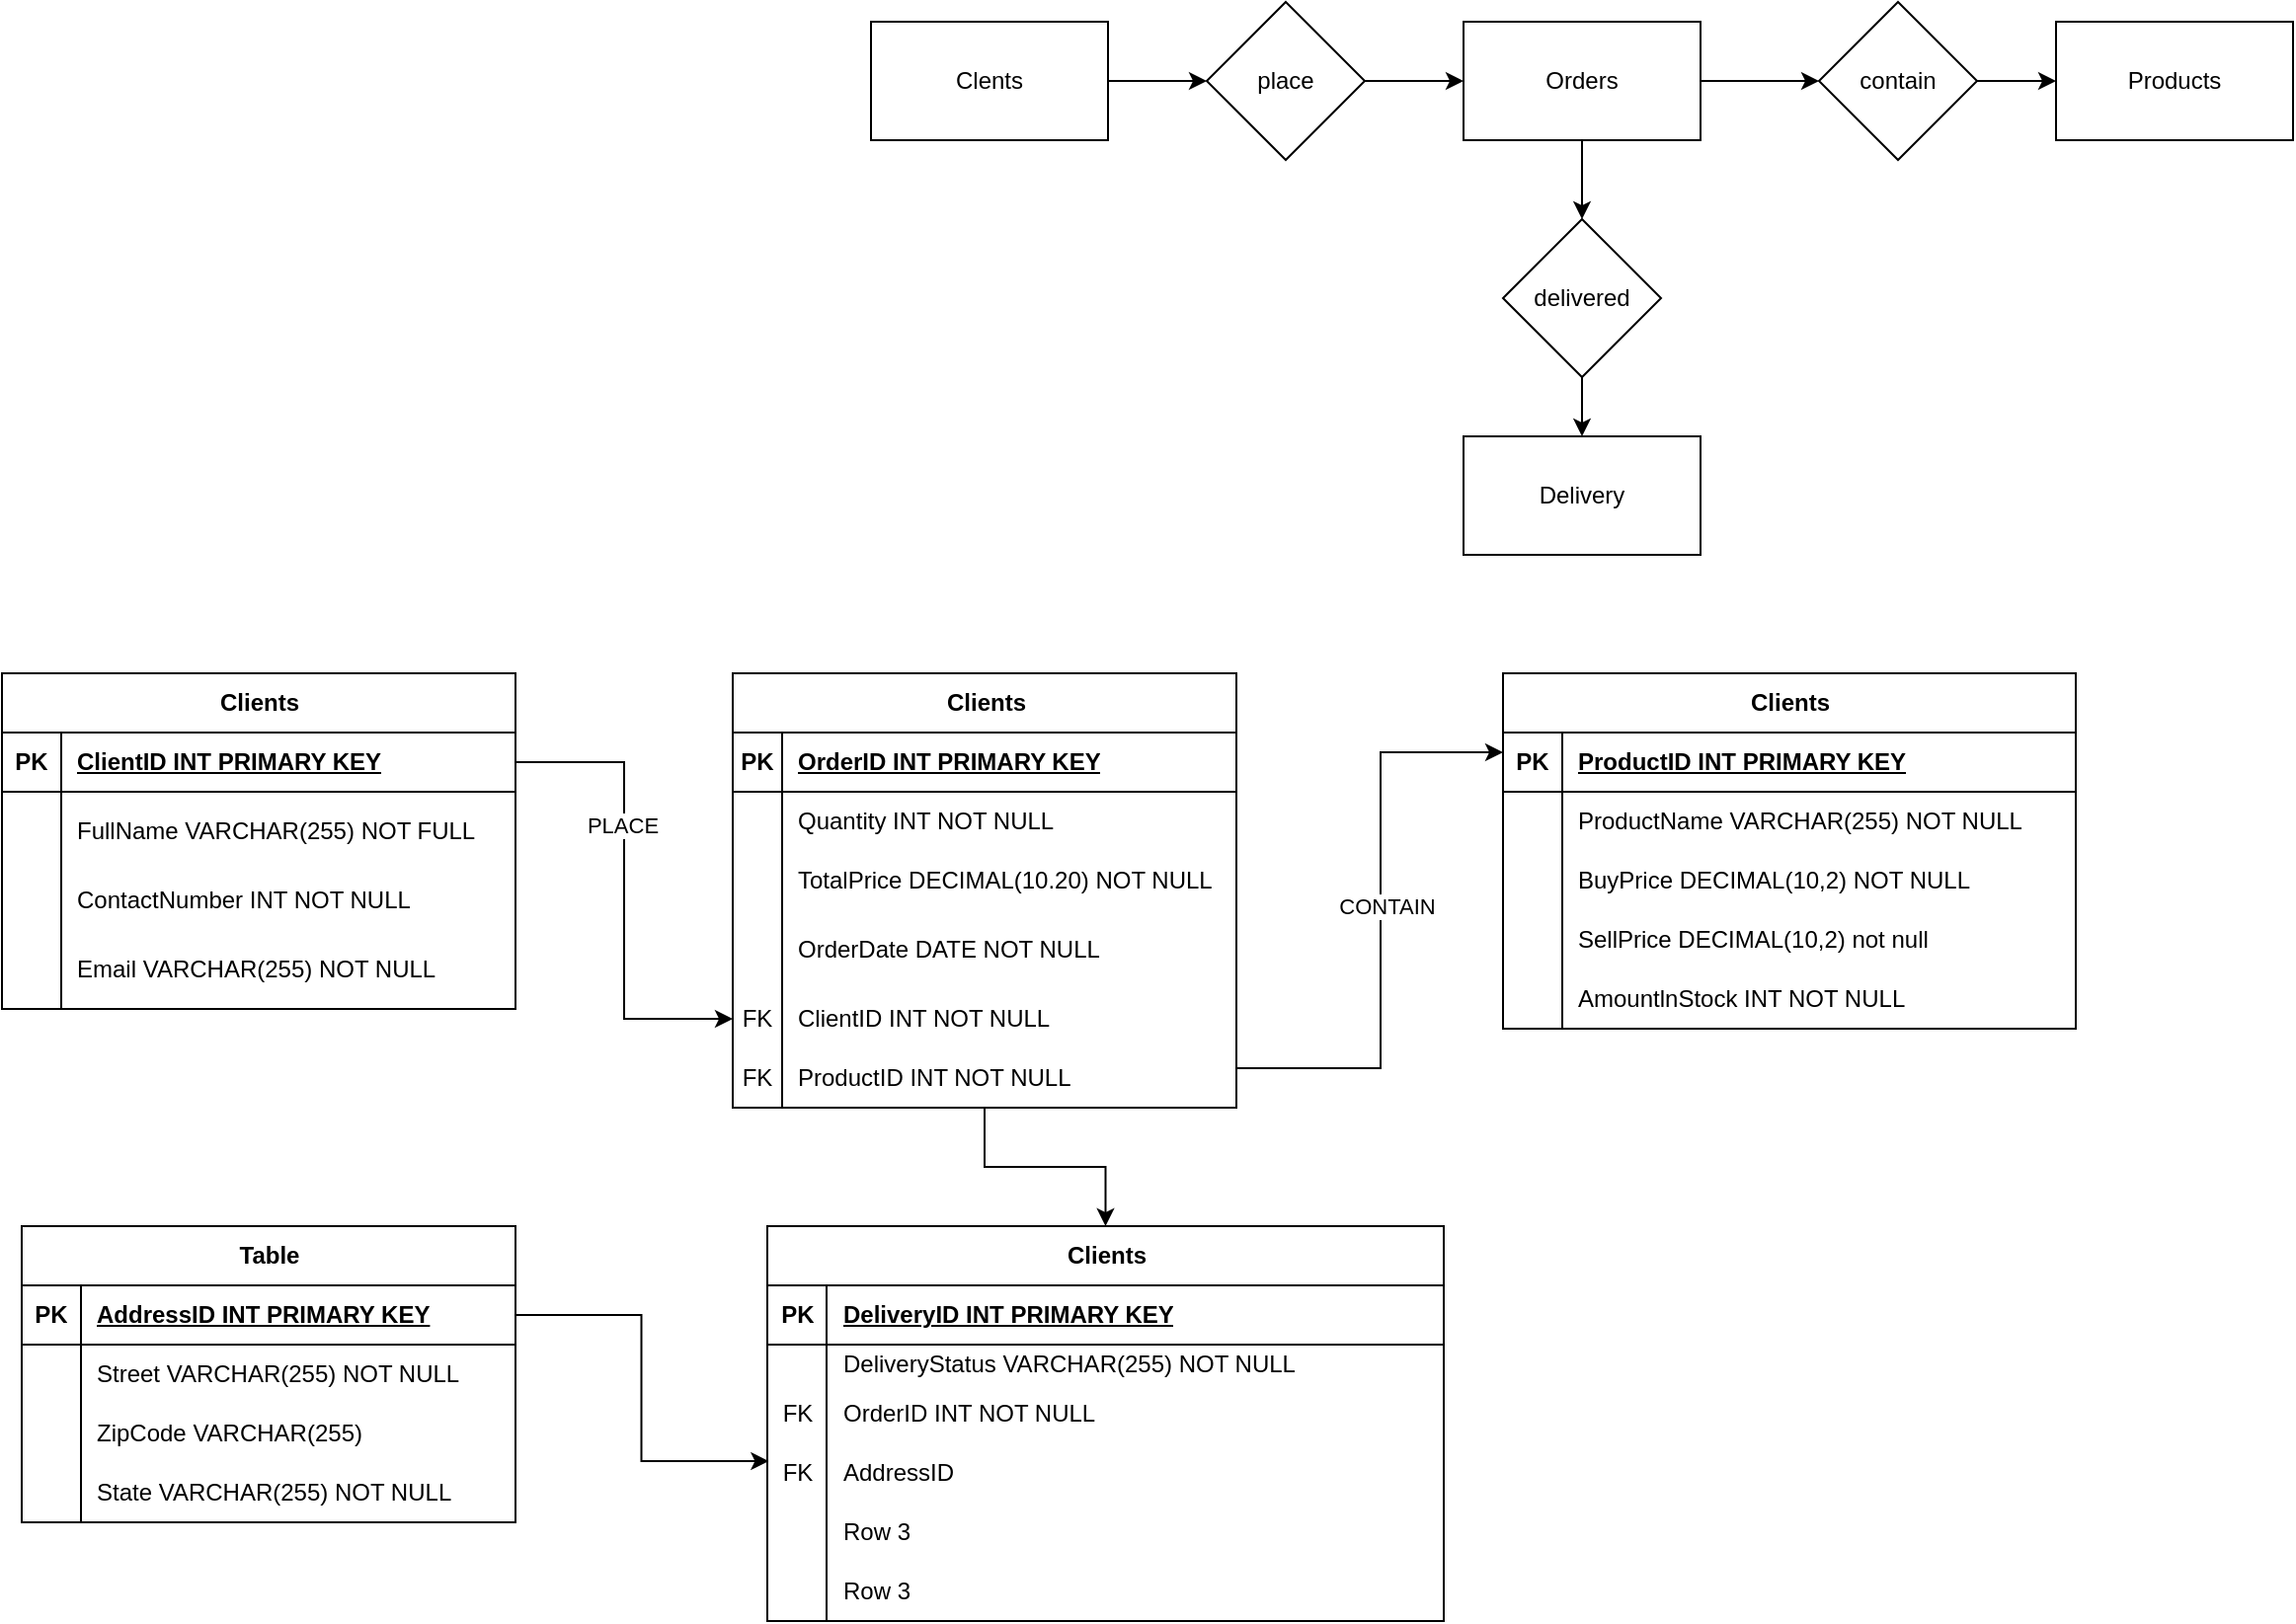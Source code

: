 <mxfile version="24.4.8" type="github">
  <diagram id="R2lEEEUBdFMjLlhIrx00" name="Page-1">
    <mxGraphModel dx="2284" dy="855" grid="1" gridSize="10" guides="1" tooltips="1" connect="1" arrows="1" fold="1" page="1" pageScale="1" pageWidth="850" pageHeight="1100" math="0" shadow="0" extFonts="Permanent Marker^https://fonts.googleapis.com/css?family=Permanent+Marker">
      <root>
        <mxCell id="0" />
        <mxCell id="1" parent="0" />
        <mxCell id="b3U8Q4QPwGxOvRN6XVah-3" value="" style="edgeStyle=orthogonalEdgeStyle;rounded=0;orthogonalLoop=1;jettySize=auto;html=1;" parent="1" source="b3U8Q4QPwGxOvRN6XVah-1" target="b3U8Q4QPwGxOvRN6XVah-2" edge="1">
          <mxGeometry relative="1" as="geometry" />
        </mxCell>
        <mxCell id="b3U8Q4QPwGxOvRN6XVah-1" value="Clents" style="rounded=0;whiteSpace=wrap;html=1;" parent="1" vertex="1">
          <mxGeometry x="30" y="150" width="120" height="60" as="geometry" />
        </mxCell>
        <mxCell id="b3U8Q4QPwGxOvRN6XVah-5" value="" style="edgeStyle=orthogonalEdgeStyle;rounded=0;orthogonalLoop=1;jettySize=auto;html=1;" parent="1" source="b3U8Q4QPwGxOvRN6XVah-2" target="b3U8Q4QPwGxOvRN6XVah-4" edge="1">
          <mxGeometry relative="1" as="geometry" />
        </mxCell>
        <mxCell id="b3U8Q4QPwGxOvRN6XVah-2" value="place" style="rhombus;whiteSpace=wrap;html=1;rounded=0;" parent="1" vertex="1">
          <mxGeometry x="200" y="140" width="80" height="80" as="geometry" />
        </mxCell>
        <mxCell id="b3U8Q4QPwGxOvRN6XVah-7" value="" style="edgeStyle=orthogonalEdgeStyle;rounded=0;orthogonalLoop=1;jettySize=auto;html=1;" parent="1" source="b3U8Q4QPwGxOvRN6XVah-4" target="b3U8Q4QPwGxOvRN6XVah-6" edge="1">
          <mxGeometry relative="1" as="geometry" />
        </mxCell>
        <mxCell id="b3U8Q4QPwGxOvRN6XVah-11" value="" style="edgeStyle=orthogonalEdgeStyle;rounded=0;orthogonalLoop=1;jettySize=auto;html=1;" parent="1" source="b3U8Q4QPwGxOvRN6XVah-4" target="b3U8Q4QPwGxOvRN6XVah-10" edge="1">
          <mxGeometry relative="1" as="geometry" />
        </mxCell>
        <mxCell id="b3U8Q4QPwGxOvRN6XVah-4" value="Orders" style="whiteSpace=wrap;html=1;rounded=0;" parent="1" vertex="1">
          <mxGeometry x="330" y="150" width="120" height="60" as="geometry" />
        </mxCell>
        <mxCell id="b3U8Q4QPwGxOvRN6XVah-9" value="" style="edgeStyle=orthogonalEdgeStyle;rounded=0;orthogonalLoop=1;jettySize=auto;html=1;" parent="1" source="b3U8Q4QPwGxOvRN6XVah-6" target="b3U8Q4QPwGxOvRN6XVah-8" edge="1">
          <mxGeometry relative="1" as="geometry" />
        </mxCell>
        <mxCell id="b3U8Q4QPwGxOvRN6XVah-6" value="delivered" style="rhombus;whiteSpace=wrap;html=1;rounded=0;" parent="1" vertex="1">
          <mxGeometry x="350" y="250" width="80" height="80" as="geometry" />
        </mxCell>
        <mxCell id="b3U8Q4QPwGxOvRN6XVah-8" value="Delivery" style="whiteSpace=wrap;html=1;rounded=0;" parent="1" vertex="1">
          <mxGeometry x="330" y="360" width="120" height="60" as="geometry" />
        </mxCell>
        <mxCell id="b3U8Q4QPwGxOvRN6XVah-13" value="" style="edgeStyle=orthogonalEdgeStyle;rounded=0;orthogonalLoop=1;jettySize=auto;html=1;" parent="1" source="b3U8Q4QPwGxOvRN6XVah-10" target="b3U8Q4QPwGxOvRN6XVah-12" edge="1">
          <mxGeometry relative="1" as="geometry" />
        </mxCell>
        <mxCell id="b3U8Q4QPwGxOvRN6XVah-10" value="contain" style="rhombus;whiteSpace=wrap;html=1;rounded=0;" parent="1" vertex="1">
          <mxGeometry x="510" y="140" width="80" height="80" as="geometry" />
        </mxCell>
        <mxCell id="b3U8Q4QPwGxOvRN6XVah-12" value="Products" style="whiteSpace=wrap;html=1;rounded=0;" parent="1" vertex="1">
          <mxGeometry x="630" y="150" width="120" height="60" as="geometry" />
        </mxCell>
        <mxCell id="b3U8Q4QPwGxOvRN6XVah-15" value="Clients" style="shape=table;startSize=30;container=1;collapsible=1;childLayout=tableLayout;fixedRows=1;rowLines=0;fontStyle=1;align=center;resizeLast=1;html=1;" parent="1" vertex="1">
          <mxGeometry x="-410" y="480" width="260" height="170" as="geometry" />
        </mxCell>
        <mxCell id="b3U8Q4QPwGxOvRN6XVah-16" value="" style="shape=tableRow;horizontal=0;startSize=0;swimlaneHead=0;swimlaneBody=0;fillColor=none;collapsible=0;dropTarget=0;points=[[0,0.5],[1,0.5]];portConstraint=eastwest;top=0;left=0;right=0;bottom=1;" parent="b3U8Q4QPwGxOvRN6XVah-15" vertex="1">
          <mxGeometry y="30" width="260" height="30" as="geometry" />
        </mxCell>
        <mxCell id="b3U8Q4QPwGxOvRN6XVah-17" value="PK" style="shape=partialRectangle;connectable=0;fillColor=none;top=0;left=0;bottom=0;right=0;fontStyle=1;overflow=hidden;whiteSpace=wrap;html=1;" parent="b3U8Q4QPwGxOvRN6XVah-16" vertex="1">
          <mxGeometry width="30" height="30" as="geometry">
            <mxRectangle width="30" height="30" as="alternateBounds" />
          </mxGeometry>
        </mxCell>
        <mxCell id="b3U8Q4QPwGxOvRN6XVah-18" value="ClientID INT PRIMARY KEY" style="shape=partialRectangle;connectable=0;fillColor=none;top=0;left=0;bottom=0;right=0;align=left;spacingLeft=6;fontStyle=5;overflow=hidden;whiteSpace=wrap;html=1;" parent="b3U8Q4QPwGxOvRN6XVah-16" vertex="1">
          <mxGeometry x="30" width="230" height="30" as="geometry">
            <mxRectangle width="230" height="30" as="alternateBounds" />
          </mxGeometry>
        </mxCell>
        <mxCell id="b3U8Q4QPwGxOvRN6XVah-19" value="" style="shape=tableRow;horizontal=0;startSize=0;swimlaneHead=0;swimlaneBody=0;fillColor=none;collapsible=0;dropTarget=0;points=[[0,0.5],[1,0.5]];portConstraint=eastwest;top=0;left=0;right=0;bottom=0;" parent="b3U8Q4QPwGxOvRN6XVah-15" vertex="1">
          <mxGeometry y="60" width="260" height="40" as="geometry" />
        </mxCell>
        <mxCell id="b3U8Q4QPwGxOvRN6XVah-20" value="" style="shape=partialRectangle;connectable=0;fillColor=none;top=0;left=0;bottom=0;right=0;editable=1;overflow=hidden;whiteSpace=wrap;html=1;" parent="b3U8Q4QPwGxOvRN6XVah-19" vertex="1">
          <mxGeometry width="30" height="40" as="geometry">
            <mxRectangle width="30" height="40" as="alternateBounds" />
          </mxGeometry>
        </mxCell>
        <mxCell id="b3U8Q4QPwGxOvRN6XVah-21" value="FullName VARCHAR(255) NOT FULL&lt;span style=&quot;white-space: pre;&quot;&gt;&#x9;&lt;/span&gt;" style="shape=partialRectangle;connectable=0;fillColor=none;top=0;left=0;bottom=0;right=0;align=left;spacingLeft=6;overflow=hidden;whiteSpace=wrap;html=1;" parent="b3U8Q4QPwGxOvRN6XVah-19" vertex="1">
          <mxGeometry x="30" width="230" height="40" as="geometry">
            <mxRectangle width="230" height="40" as="alternateBounds" />
          </mxGeometry>
        </mxCell>
        <mxCell id="b3U8Q4QPwGxOvRN6XVah-22" value="" style="shape=tableRow;horizontal=0;startSize=0;swimlaneHead=0;swimlaneBody=0;fillColor=none;collapsible=0;dropTarget=0;points=[[0,0.5],[1,0.5]];portConstraint=eastwest;top=0;left=0;right=0;bottom=0;" parent="b3U8Q4QPwGxOvRN6XVah-15" vertex="1">
          <mxGeometry y="100" width="260" height="30" as="geometry" />
        </mxCell>
        <mxCell id="b3U8Q4QPwGxOvRN6XVah-23" value="" style="shape=partialRectangle;connectable=0;fillColor=none;top=0;left=0;bottom=0;right=0;editable=1;overflow=hidden;whiteSpace=wrap;html=1;" parent="b3U8Q4QPwGxOvRN6XVah-22" vertex="1">
          <mxGeometry width="30" height="30" as="geometry">
            <mxRectangle width="30" height="30" as="alternateBounds" />
          </mxGeometry>
        </mxCell>
        <mxCell id="b3U8Q4QPwGxOvRN6XVah-24" value="ContactNumber INT NOT NULL" style="shape=partialRectangle;connectable=0;fillColor=none;top=0;left=0;bottom=0;right=0;align=left;spacingLeft=6;overflow=hidden;whiteSpace=wrap;html=1;" parent="b3U8Q4QPwGxOvRN6XVah-22" vertex="1">
          <mxGeometry x="30" width="230" height="30" as="geometry">
            <mxRectangle width="230" height="30" as="alternateBounds" />
          </mxGeometry>
        </mxCell>
        <mxCell id="b3U8Q4QPwGxOvRN6XVah-25" value="" style="shape=tableRow;horizontal=0;startSize=0;swimlaneHead=0;swimlaneBody=0;fillColor=none;collapsible=0;dropTarget=0;points=[[0,0.5],[1,0.5]];portConstraint=eastwest;top=0;left=0;right=0;bottom=0;" parent="b3U8Q4QPwGxOvRN6XVah-15" vertex="1">
          <mxGeometry y="130" width="260" height="40" as="geometry" />
        </mxCell>
        <mxCell id="b3U8Q4QPwGxOvRN6XVah-26" value="" style="shape=partialRectangle;connectable=0;fillColor=none;top=0;left=0;bottom=0;right=0;editable=1;overflow=hidden;whiteSpace=wrap;html=1;" parent="b3U8Q4QPwGxOvRN6XVah-25" vertex="1">
          <mxGeometry width="30" height="40" as="geometry">
            <mxRectangle width="30" height="40" as="alternateBounds" />
          </mxGeometry>
        </mxCell>
        <mxCell id="b3U8Q4QPwGxOvRN6XVah-27" value="Email VARCHAR(255) NOT NULL" style="shape=partialRectangle;connectable=0;fillColor=none;top=0;left=0;bottom=0;right=0;align=left;spacingLeft=6;overflow=hidden;whiteSpace=wrap;html=1;" parent="b3U8Q4QPwGxOvRN6XVah-25" vertex="1">
          <mxGeometry x="30" width="230" height="40" as="geometry">
            <mxRectangle width="230" height="40" as="alternateBounds" />
          </mxGeometry>
        </mxCell>
        <mxCell id="b3U8Q4QPwGxOvRN6XVah-55" value="" style="edgeStyle=orthogonalEdgeStyle;rounded=0;orthogonalLoop=1;jettySize=auto;html=1;" parent="1" source="b3U8Q4QPwGxOvRN6XVah-28" target="b3U8Q4QPwGxOvRN6XVah-42" edge="1">
          <mxGeometry relative="1" as="geometry">
            <Array as="points">
              <mxPoint x="288" y="680" />
              <mxPoint x="288" y="520" />
            </Array>
          </mxGeometry>
        </mxCell>
        <mxCell id="_3jot8y3V7wl-mrCSRKD-37" value="CONTAIN" style="edgeLabel;html=1;align=center;verticalAlign=middle;resizable=0;points=[];" vertex="1" connectable="0" parent="b3U8Q4QPwGxOvRN6XVah-55">
          <mxGeometry x="0.051" y="-3" relative="1" as="geometry">
            <mxPoint as="offset" />
          </mxGeometry>
        </mxCell>
        <mxCell id="b3U8Q4QPwGxOvRN6XVah-69" value="" style="edgeStyle=orthogonalEdgeStyle;rounded=0;orthogonalLoop=1;jettySize=auto;html=1;" parent="1" source="b3U8Q4QPwGxOvRN6XVah-28" target="b3U8Q4QPwGxOvRN6XVah-56" edge="1">
          <mxGeometry relative="1" as="geometry" />
        </mxCell>
        <mxCell id="b3U8Q4QPwGxOvRN6XVah-28" value="Clients" style="shape=table;startSize=30;container=1;collapsible=1;childLayout=tableLayout;fixedRows=1;rowLines=0;fontStyle=1;align=center;resizeLast=1;html=1;" parent="1" vertex="1">
          <mxGeometry x="-40" y="480" width="255" height="220" as="geometry" />
        </mxCell>
        <mxCell id="b3U8Q4QPwGxOvRN6XVah-29" value="" style="shape=tableRow;horizontal=0;startSize=0;swimlaneHead=0;swimlaneBody=0;fillColor=none;collapsible=0;dropTarget=0;points=[[0,0.5],[1,0.5]];portConstraint=eastwest;top=0;left=0;right=0;bottom=1;" parent="b3U8Q4QPwGxOvRN6XVah-28" vertex="1">
          <mxGeometry y="30" width="255" height="30" as="geometry" />
        </mxCell>
        <mxCell id="b3U8Q4QPwGxOvRN6XVah-30" value="PK" style="shape=partialRectangle;connectable=0;fillColor=none;top=0;left=0;bottom=0;right=0;fontStyle=1;overflow=hidden;whiteSpace=wrap;html=1;" parent="b3U8Q4QPwGxOvRN6XVah-29" vertex="1">
          <mxGeometry width="25" height="30" as="geometry">
            <mxRectangle width="25" height="30" as="alternateBounds" />
          </mxGeometry>
        </mxCell>
        <mxCell id="b3U8Q4QPwGxOvRN6XVah-31" value="OrderID INT PRIMARY KEY" style="shape=partialRectangle;connectable=0;fillColor=none;top=0;left=0;bottom=0;right=0;align=left;spacingLeft=6;fontStyle=5;overflow=hidden;whiteSpace=wrap;html=1;" parent="b3U8Q4QPwGxOvRN6XVah-29" vertex="1">
          <mxGeometry x="25" width="230" height="30" as="geometry">
            <mxRectangle width="230" height="30" as="alternateBounds" />
          </mxGeometry>
        </mxCell>
        <mxCell id="b3U8Q4QPwGxOvRN6XVah-32" value="" style="shape=tableRow;horizontal=0;startSize=0;swimlaneHead=0;swimlaneBody=0;fillColor=none;collapsible=0;dropTarget=0;points=[[0,0.5],[1,0.5]];portConstraint=eastwest;top=0;left=0;right=0;bottom=0;" parent="b3U8Q4QPwGxOvRN6XVah-28" vertex="1">
          <mxGeometry y="60" width="255" height="30" as="geometry" />
        </mxCell>
        <mxCell id="b3U8Q4QPwGxOvRN6XVah-33" value="" style="shape=partialRectangle;connectable=0;fillColor=none;top=0;left=0;bottom=0;right=0;editable=1;overflow=hidden;whiteSpace=wrap;html=1;" parent="b3U8Q4QPwGxOvRN6XVah-32" vertex="1">
          <mxGeometry width="25" height="30" as="geometry">
            <mxRectangle width="25" height="30" as="alternateBounds" />
          </mxGeometry>
        </mxCell>
        <mxCell id="b3U8Q4QPwGxOvRN6XVah-34" value="Quantity INT NOT NULL&lt;span style=&quot;white-space: pre;&quot;&gt;&#x9;&lt;/span&gt;" style="shape=partialRectangle;connectable=0;fillColor=none;top=0;left=0;bottom=0;right=0;align=left;spacingLeft=6;overflow=hidden;whiteSpace=wrap;html=1;" parent="b3U8Q4QPwGxOvRN6XVah-32" vertex="1">
          <mxGeometry x="25" width="230" height="30" as="geometry">
            <mxRectangle width="230" height="30" as="alternateBounds" />
          </mxGeometry>
        </mxCell>
        <mxCell id="b3U8Q4QPwGxOvRN6XVah-35" value="" style="shape=tableRow;horizontal=0;startSize=0;swimlaneHead=0;swimlaneBody=0;fillColor=none;collapsible=0;dropTarget=0;points=[[0,0.5],[1,0.5]];portConstraint=eastwest;top=0;left=0;right=0;bottom=0;" parent="b3U8Q4QPwGxOvRN6XVah-28" vertex="1">
          <mxGeometry y="90" width="255" height="30" as="geometry" />
        </mxCell>
        <mxCell id="b3U8Q4QPwGxOvRN6XVah-36" value="" style="shape=partialRectangle;connectable=0;fillColor=none;top=0;left=0;bottom=0;right=0;editable=1;overflow=hidden;whiteSpace=wrap;html=1;" parent="b3U8Q4QPwGxOvRN6XVah-35" vertex="1">
          <mxGeometry width="25" height="30" as="geometry">
            <mxRectangle width="25" height="30" as="alternateBounds" />
          </mxGeometry>
        </mxCell>
        <mxCell id="b3U8Q4QPwGxOvRN6XVah-37" value="TotalPrice DECIMAL(10.20) NOT NULL" style="shape=partialRectangle;connectable=0;fillColor=none;top=0;left=0;bottom=0;right=0;align=left;spacingLeft=6;overflow=hidden;whiteSpace=wrap;html=1;" parent="b3U8Q4QPwGxOvRN6XVah-35" vertex="1">
          <mxGeometry x="25" width="230" height="30" as="geometry">
            <mxRectangle width="230" height="30" as="alternateBounds" />
          </mxGeometry>
        </mxCell>
        <mxCell id="b3U8Q4QPwGxOvRN6XVah-38" value="" style="shape=tableRow;horizontal=0;startSize=0;swimlaneHead=0;swimlaneBody=0;fillColor=none;collapsible=0;dropTarget=0;points=[[0,0.5],[1,0.5]];portConstraint=eastwest;top=0;left=0;right=0;bottom=0;" parent="b3U8Q4QPwGxOvRN6XVah-28" vertex="1">
          <mxGeometry y="120" width="255" height="40" as="geometry" />
        </mxCell>
        <mxCell id="b3U8Q4QPwGxOvRN6XVah-39" value="" style="shape=partialRectangle;connectable=0;fillColor=none;top=0;left=0;bottom=0;right=0;editable=1;overflow=hidden;whiteSpace=wrap;html=1;" parent="b3U8Q4QPwGxOvRN6XVah-38" vertex="1">
          <mxGeometry width="25" height="40" as="geometry">
            <mxRectangle width="25" height="40" as="alternateBounds" />
          </mxGeometry>
        </mxCell>
        <mxCell id="b3U8Q4QPwGxOvRN6XVah-40" value="OrderDate DATE NOT NULL" style="shape=partialRectangle;connectable=0;fillColor=none;top=0;left=0;bottom=0;right=0;align=left;spacingLeft=6;overflow=hidden;whiteSpace=wrap;html=1;" parent="b3U8Q4QPwGxOvRN6XVah-38" vertex="1">
          <mxGeometry x="25" width="230" height="40" as="geometry">
            <mxRectangle width="230" height="40" as="alternateBounds" />
          </mxGeometry>
        </mxCell>
        <mxCell id="_3jot8y3V7wl-mrCSRKD-3" value="" style="shape=tableRow;horizontal=0;startSize=0;swimlaneHead=0;swimlaneBody=0;fillColor=none;collapsible=0;dropTarget=0;points=[[0,0.5],[1,0.5]];portConstraint=eastwest;top=0;left=0;right=0;bottom=0;" vertex="1" parent="b3U8Q4QPwGxOvRN6XVah-28">
          <mxGeometry y="160" width="255" height="30" as="geometry" />
        </mxCell>
        <mxCell id="_3jot8y3V7wl-mrCSRKD-4" value="FK" style="shape=partialRectangle;connectable=0;fillColor=none;top=0;left=0;bottom=0;right=0;editable=1;overflow=hidden;whiteSpace=wrap;html=1;" vertex="1" parent="_3jot8y3V7wl-mrCSRKD-3">
          <mxGeometry width="25" height="30" as="geometry">
            <mxRectangle width="25" height="30" as="alternateBounds" />
          </mxGeometry>
        </mxCell>
        <mxCell id="_3jot8y3V7wl-mrCSRKD-5" value="ClientID INT NOT NULL" style="shape=partialRectangle;connectable=0;fillColor=none;top=0;left=0;bottom=0;right=0;align=left;spacingLeft=6;overflow=hidden;whiteSpace=wrap;html=1;" vertex="1" parent="_3jot8y3V7wl-mrCSRKD-3">
          <mxGeometry x="25" width="230" height="30" as="geometry">
            <mxRectangle width="230" height="30" as="alternateBounds" />
          </mxGeometry>
        </mxCell>
        <mxCell id="_3jot8y3V7wl-mrCSRKD-22" value="" style="shape=tableRow;horizontal=0;startSize=0;swimlaneHead=0;swimlaneBody=0;fillColor=none;collapsible=0;dropTarget=0;points=[[0,0.5],[1,0.5]];portConstraint=eastwest;top=0;left=0;right=0;bottom=0;" vertex="1" parent="b3U8Q4QPwGxOvRN6XVah-28">
          <mxGeometry y="190" width="255" height="30" as="geometry" />
        </mxCell>
        <mxCell id="_3jot8y3V7wl-mrCSRKD-23" value="FK" style="shape=partialRectangle;connectable=0;fillColor=none;top=0;left=0;bottom=0;right=0;editable=1;overflow=hidden;whiteSpace=wrap;html=1;" vertex="1" parent="_3jot8y3V7wl-mrCSRKD-22">
          <mxGeometry width="25" height="30" as="geometry">
            <mxRectangle width="25" height="30" as="alternateBounds" />
          </mxGeometry>
        </mxCell>
        <mxCell id="_3jot8y3V7wl-mrCSRKD-24" value="ProductID INT NOT NULL" style="shape=partialRectangle;connectable=0;fillColor=none;top=0;left=0;bottom=0;right=0;align=left;spacingLeft=6;overflow=hidden;whiteSpace=wrap;html=1;" vertex="1" parent="_3jot8y3V7wl-mrCSRKD-22">
          <mxGeometry x="25" width="230" height="30" as="geometry">
            <mxRectangle width="230" height="30" as="alternateBounds" />
          </mxGeometry>
        </mxCell>
        <mxCell id="b3U8Q4QPwGxOvRN6XVah-42" value="Clients" style="shape=table;startSize=30;container=1;collapsible=1;childLayout=tableLayout;fixedRows=1;rowLines=0;fontStyle=1;align=center;resizeLast=1;html=1;" parent="1" vertex="1">
          <mxGeometry x="350" y="480" width="290" height="180" as="geometry" />
        </mxCell>
        <mxCell id="b3U8Q4QPwGxOvRN6XVah-43" value="" style="shape=tableRow;horizontal=0;startSize=0;swimlaneHead=0;swimlaneBody=0;fillColor=none;collapsible=0;dropTarget=0;points=[[0,0.5],[1,0.5]];portConstraint=eastwest;top=0;left=0;right=0;bottom=1;" parent="b3U8Q4QPwGxOvRN6XVah-42" vertex="1">
          <mxGeometry y="30" width="290" height="30" as="geometry" />
        </mxCell>
        <mxCell id="b3U8Q4QPwGxOvRN6XVah-44" value="PK" style="shape=partialRectangle;connectable=0;fillColor=none;top=0;left=0;bottom=0;right=0;fontStyle=1;overflow=hidden;whiteSpace=wrap;html=1;" parent="b3U8Q4QPwGxOvRN6XVah-43" vertex="1">
          <mxGeometry width="30" height="30" as="geometry">
            <mxRectangle width="30" height="30" as="alternateBounds" />
          </mxGeometry>
        </mxCell>
        <mxCell id="b3U8Q4QPwGxOvRN6XVah-45" value="ProductID INT PRIMARY KEY" style="shape=partialRectangle;connectable=0;fillColor=none;top=0;left=0;bottom=0;right=0;align=left;spacingLeft=6;fontStyle=5;overflow=hidden;whiteSpace=wrap;html=1;" parent="b3U8Q4QPwGxOvRN6XVah-43" vertex="1">
          <mxGeometry x="30" width="260" height="30" as="geometry">
            <mxRectangle width="260" height="30" as="alternateBounds" />
          </mxGeometry>
        </mxCell>
        <mxCell id="b3U8Q4QPwGxOvRN6XVah-46" value="" style="shape=tableRow;horizontal=0;startSize=0;swimlaneHead=0;swimlaneBody=0;fillColor=none;collapsible=0;dropTarget=0;points=[[0,0.5],[1,0.5]];portConstraint=eastwest;top=0;left=0;right=0;bottom=0;" parent="b3U8Q4QPwGxOvRN6XVah-42" vertex="1">
          <mxGeometry y="60" width="290" height="30" as="geometry" />
        </mxCell>
        <mxCell id="b3U8Q4QPwGxOvRN6XVah-47" value="" style="shape=partialRectangle;connectable=0;fillColor=none;top=0;left=0;bottom=0;right=0;editable=1;overflow=hidden;whiteSpace=wrap;html=1;" parent="b3U8Q4QPwGxOvRN6XVah-46" vertex="1">
          <mxGeometry width="30" height="30" as="geometry">
            <mxRectangle width="30" height="30" as="alternateBounds" />
          </mxGeometry>
        </mxCell>
        <mxCell id="b3U8Q4QPwGxOvRN6XVah-48" value="ProductName VARCHAR(255) NOT NULL" style="shape=partialRectangle;connectable=0;fillColor=none;top=0;left=0;bottom=0;right=0;align=left;spacingLeft=6;overflow=hidden;whiteSpace=wrap;html=1;" parent="b3U8Q4QPwGxOvRN6XVah-46" vertex="1">
          <mxGeometry x="30" width="260" height="30" as="geometry">
            <mxRectangle width="260" height="30" as="alternateBounds" />
          </mxGeometry>
        </mxCell>
        <mxCell id="b3U8Q4QPwGxOvRN6XVah-49" value="" style="shape=tableRow;horizontal=0;startSize=0;swimlaneHead=0;swimlaneBody=0;fillColor=none;collapsible=0;dropTarget=0;points=[[0,0.5],[1,0.5]];portConstraint=eastwest;top=0;left=0;right=0;bottom=0;" parent="b3U8Q4QPwGxOvRN6XVah-42" vertex="1">
          <mxGeometry y="90" width="290" height="30" as="geometry" />
        </mxCell>
        <mxCell id="b3U8Q4QPwGxOvRN6XVah-50" value="" style="shape=partialRectangle;connectable=0;fillColor=none;top=0;left=0;bottom=0;right=0;editable=1;overflow=hidden;whiteSpace=wrap;html=1;" parent="b3U8Q4QPwGxOvRN6XVah-49" vertex="1">
          <mxGeometry width="30" height="30" as="geometry">
            <mxRectangle width="30" height="30" as="alternateBounds" />
          </mxGeometry>
        </mxCell>
        <mxCell id="b3U8Q4QPwGxOvRN6XVah-51" value="BuyPrice DECIMAL(10,2) NOT NULL" style="shape=partialRectangle;connectable=0;fillColor=none;top=0;left=0;bottom=0;right=0;align=left;spacingLeft=6;overflow=hidden;whiteSpace=wrap;html=1;" parent="b3U8Q4QPwGxOvRN6XVah-49" vertex="1">
          <mxGeometry x="30" width="260" height="30" as="geometry">
            <mxRectangle width="260" height="30" as="alternateBounds" />
          </mxGeometry>
        </mxCell>
        <mxCell id="b3U8Q4QPwGxOvRN6XVah-52" value="" style="shape=tableRow;horizontal=0;startSize=0;swimlaneHead=0;swimlaneBody=0;fillColor=none;collapsible=0;dropTarget=0;points=[[0,0.5],[1,0.5]];portConstraint=eastwest;top=0;left=0;right=0;bottom=0;" parent="b3U8Q4QPwGxOvRN6XVah-42" vertex="1">
          <mxGeometry y="120" width="290" height="30" as="geometry" />
        </mxCell>
        <mxCell id="b3U8Q4QPwGxOvRN6XVah-53" value="" style="shape=partialRectangle;connectable=0;fillColor=none;top=0;left=0;bottom=0;right=0;editable=1;overflow=hidden;whiteSpace=wrap;html=1;" parent="b3U8Q4QPwGxOvRN6XVah-52" vertex="1">
          <mxGeometry width="30" height="30" as="geometry">
            <mxRectangle width="30" height="30" as="alternateBounds" />
          </mxGeometry>
        </mxCell>
        <mxCell id="b3U8Q4QPwGxOvRN6XVah-54" value="SellPrice DECIMAL(10,2) not null" style="shape=partialRectangle;connectable=0;fillColor=none;top=0;left=0;bottom=0;right=0;align=left;spacingLeft=6;overflow=hidden;whiteSpace=wrap;html=1;" parent="b3U8Q4QPwGxOvRN6XVah-52" vertex="1">
          <mxGeometry x="30" width="260" height="30" as="geometry">
            <mxRectangle width="260" height="30" as="alternateBounds" />
          </mxGeometry>
        </mxCell>
        <mxCell id="_3jot8y3V7wl-mrCSRKD-25" value="" style="shape=tableRow;horizontal=0;startSize=0;swimlaneHead=0;swimlaneBody=0;fillColor=none;collapsible=0;dropTarget=0;points=[[0,0.5],[1,0.5]];portConstraint=eastwest;top=0;left=0;right=0;bottom=0;" vertex="1" parent="b3U8Q4QPwGxOvRN6XVah-42">
          <mxGeometry y="150" width="290" height="30" as="geometry" />
        </mxCell>
        <mxCell id="_3jot8y3V7wl-mrCSRKD-26" value="" style="shape=partialRectangle;connectable=0;fillColor=none;top=0;left=0;bottom=0;right=0;editable=1;overflow=hidden;whiteSpace=wrap;html=1;" vertex="1" parent="_3jot8y3V7wl-mrCSRKD-25">
          <mxGeometry width="30" height="30" as="geometry">
            <mxRectangle width="30" height="30" as="alternateBounds" />
          </mxGeometry>
        </mxCell>
        <mxCell id="_3jot8y3V7wl-mrCSRKD-27" value="AmountlnStock INT NOT NULL" style="shape=partialRectangle;connectable=0;fillColor=none;top=0;left=0;bottom=0;right=0;align=left;spacingLeft=6;overflow=hidden;whiteSpace=wrap;html=1;" vertex="1" parent="_3jot8y3V7wl-mrCSRKD-25">
          <mxGeometry x="30" width="260" height="30" as="geometry">
            <mxRectangle width="260" height="30" as="alternateBounds" />
          </mxGeometry>
        </mxCell>
        <mxCell id="b3U8Q4QPwGxOvRN6XVah-56" value="Clients" style="shape=table;startSize=30;container=1;collapsible=1;childLayout=tableLayout;fixedRows=1;rowLines=0;fontStyle=1;align=center;resizeLast=1;html=1;" parent="1" vertex="1">
          <mxGeometry x="-22.5" y="760" width="342.5" height="200" as="geometry" />
        </mxCell>
        <mxCell id="b3U8Q4QPwGxOvRN6XVah-57" value="" style="shape=tableRow;horizontal=0;startSize=0;swimlaneHead=0;swimlaneBody=0;fillColor=none;collapsible=0;dropTarget=0;points=[[0,0.5],[1,0.5]];portConstraint=eastwest;top=0;left=0;right=0;bottom=1;" parent="b3U8Q4QPwGxOvRN6XVah-56" vertex="1">
          <mxGeometry y="30" width="342.5" height="30" as="geometry" />
        </mxCell>
        <mxCell id="b3U8Q4QPwGxOvRN6XVah-58" value="PK" style="shape=partialRectangle;connectable=0;fillColor=none;top=0;left=0;bottom=0;right=0;fontStyle=1;overflow=hidden;whiteSpace=wrap;html=1;" parent="b3U8Q4QPwGxOvRN6XVah-57" vertex="1">
          <mxGeometry width="30" height="30" as="geometry">
            <mxRectangle width="30" height="30" as="alternateBounds" />
          </mxGeometry>
        </mxCell>
        <mxCell id="b3U8Q4QPwGxOvRN6XVah-59" value="DeliveryID INT PRIMARY KEY" style="shape=partialRectangle;connectable=0;fillColor=none;top=0;left=0;bottom=0;right=0;align=left;spacingLeft=6;fontStyle=5;overflow=hidden;whiteSpace=wrap;html=1;" parent="b3U8Q4QPwGxOvRN6XVah-57" vertex="1">
          <mxGeometry x="30" width="312.5" height="30" as="geometry">
            <mxRectangle width="312.5" height="30" as="alternateBounds" />
          </mxGeometry>
        </mxCell>
        <mxCell id="b3U8Q4QPwGxOvRN6XVah-60" value="" style="shape=tableRow;horizontal=0;startSize=0;swimlaneHead=0;swimlaneBody=0;fillColor=none;collapsible=0;dropTarget=0;points=[[0,0.5],[1,0.5]];portConstraint=eastwest;top=0;left=0;right=0;bottom=0;" parent="b3U8Q4QPwGxOvRN6XVah-56" vertex="1">
          <mxGeometry y="60" width="342.5" height="20" as="geometry" />
        </mxCell>
        <mxCell id="b3U8Q4QPwGxOvRN6XVah-61" value="" style="shape=partialRectangle;connectable=0;fillColor=none;top=0;left=0;bottom=0;right=0;editable=1;overflow=hidden;whiteSpace=wrap;html=1;" parent="b3U8Q4QPwGxOvRN6XVah-60" vertex="1">
          <mxGeometry width="30" height="20" as="geometry">
            <mxRectangle width="30" height="20" as="alternateBounds" />
          </mxGeometry>
        </mxCell>
        <mxCell id="b3U8Q4QPwGxOvRN6XVah-62" value="DeliveryStatus VARCHAR(255) NOT NULL" style="shape=partialRectangle;connectable=0;fillColor=none;top=0;left=0;bottom=0;right=0;align=left;spacingLeft=6;overflow=hidden;whiteSpace=wrap;html=1;" parent="b3U8Q4QPwGxOvRN6XVah-60" vertex="1">
          <mxGeometry x="30" width="312.5" height="20" as="geometry">
            <mxRectangle width="312.5" height="20" as="alternateBounds" />
          </mxGeometry>
        </mxCell>
        <mxCell id="b3U8Q4QPwGxOvRN6XVah-63" value="" style="shape=tableRow;horizontal=0;startSize=0;swimlaneHead=0;swimlaneBody=0;fillColor=none;collapsible=0;dropTarget=0;points=[[0,0.5],[1,0.5]];portConstraint=eastwest;top=0;left=0;right=0;bottom=0;" parent="b3U8Q4QPwGxOvRN6XVah-56" vertex="1">
          <mxGeometry y="80" width="342.5" height="30" as="geometry" />
        </mxCell>
        <mxCell id="b3U8Q4QPwGxOvRN6XVah-64" value="FK" style="shape=partialRectangle;connectable=0;fillColor=none;top=0;left=0;bottom=0;right=0;editable=1;overflow=hidden;whiteSpace=wrap;html=1;" parent="b3U8Q4QPwGxOvRN6XVah-63" vertex="1">
          <mxGeometry width="30" height="30" as="geometry">
            <mxRectangle width="30" height="30" as="alternateBounds" />
          </mxGeometry>
        </mxCell>
        <mxCell id="b3U8Q4QPwGxOvRN6XVah-65" value="OrderID INT NOT NULL" style="shape=partialRectangle;connectable=0;fillColor=none;top=0;left=0;bottom=0;right=0;align=left;spacingLeft=6;overflow=hidden;whiteSpace=wrap;html=1;" parent="b3U8Q4QPwGxOvRN6XVah-63" vertex="1">
          <mxGeometry x="30" width="312.5" height="30" as="geometry">
            <mxRectangle width="312.5" height="30" as="alternateBounds" />
          </mxGeometry>
        </mxCell>
        <mxCell id="b3U8Q4QPwGxOvRN6XVah-66" value="" style="shape=tableRow;horizontal=0;startSize=0;swimlaneHead=0;swimlaneBody=0;fillColor=none;collapsible=0;dropTarget=0;points=[[0,0.5],[1,0.5]];portConstraint=eastwest;top=0;left=0;right=0;bottom=0;" parent="b3U8Q4QPwGxOvRN6XVah-56" vertex="1">
          <mxGeometry y="110" width="342.5" height="30" as="geometry" />
        </mxCell>
        <mxCell id="b3U8Q4QPwGxOvRN6XVah-67" value="FK" style="shape=partialRectangle;connectable=0;fillColor=none;top=0;left=0;bottom=0;right=0;editable=1;overflow=hidden;whiteSpace=wrap;html=1;" parent="b3U8Q4QPwGxOvRN6XVah-66" vertex="1">
          <mxGeometry width="30" height="30" as="geometry">
            <mxRectangle width="30" height="30" as="alternateBounds" />
          </mxGeometry>
        </mxCell>
        <mxCell id="b3U8Q4QPwGxOvRN6XVah-68" value="AddressID&amp;nbsp;" style="shape=partialRectangle;connectable=0;fillColor=none;top=0;left=0;bottom=0;right=0;align=left;spacingLeft=6;overflow=hidden;whiteSpace=wrap;html=1;" parent="b3U8Q4QPwGxOvRN6XVah-66" vertex="1">
          <mxGeometry x="30" width="312.5" height="30" as="geometry">
            <mxRectangle width="312.5" height="30" as="alternateBounds" />
          </mxGeometry>
        </mxCell>
        <mxCell id="_3jot8y3V7wl-mrCSRKD-29" value="" style="shape=tableRow;horizontal=0;startSize=0;swimlaneHead=0;swimlaneBody=0;fillColor=none;collapsible=0;dropTarget=0;points=[[0,0.5],[1,0.5]];portConstraint=eastwest;top=0;left=0;right=0;bottom=0;" vertex="1" parent="b3U8Q4QPwGxOvRN6XVah-56">
          <mxGeometry y="140" width="342.5" height="30" as="geometry" />
        </mxCell>
        <mxCell id="_3jot8y3V7wl-mrCSRKD-30" value="" style="shape=partialRectangle;connectable=0;fillColor=none;top=0;left=0;bottom=0;right=0;editable=1;overflow=hidden;whiteSpace=wrap;html=1;" vertex="1" parent="_3jot8y3V7wl-mrCSRKD-29">
          <mxGeometry width="30" height="30" as="geometry">
            <mxRectangle width="30" height="30" as="alternateBounds" />
          </mxGeometry>
        </mxCell>
        <mxCell id="_3jot8y3V7wl-mrCSRKD-31" value="Row 3" style="shape=partialRectangle;connectable=0;fillColor=none;top=0;left=0;bottom=0;right=0;align=left;spacingLeft=6;overflow=hidden;whiteSpace=wrap;html=1;" vertex="1" parent="_3jot8y3V7wl-mrCSRKD-29">
          <mxGeometry x="30" width="312.5" height="30" as="geometry">
            <mxRectangle width="312.5" height="30" as="alternateBounds" />
          </mxGeometry>
        </mxCell>
        <mxCell id="_3jot8y3V7wl-mrCSRKD-32" value="" style="shape=tableRow;horizontal=0;startSize=0;swimlaneHead=0;swimlaneBody=0;fillColor=none;collapsible=0;dropTarget=0;points=[[0,0.5],[1,0.5]];portConstraint=eastwest;top=0;left=0;right=0;bottom=0;" vertex="1" parent="b3U8Q4QPwGxOvRN6XVah-56">
          <mxGeometry y="170" width="342.5" height="30" as="geometry" />
        </mxCell>
        <mxCell id="_3jot8y3V7wl-mrCSRKD-33" value="" style="shape=partialRectangle;connectable=0;fillColor=none;top=0;left=0;bottom=0;right=0;editable=1;overflow=hidden;whiteSpace=wrap;html=1;" vertex="1" parent="_3jot8y3V7wl-mrCSRKD-32">
          <mxGeometry width="30" height="30" as="geometry">
            <mxRectangle width="30" height="30" as="alternateBounds" />
          </mxGeometry>
        </mxCell>
        <mxCell id="_3jot8y3V7wl-mrCSRKD-34" value="Row 3" style="shape=partialRectangle;connectable=0;fillColor=none;top=0;left=0;bottom=0;right=0;align=left;spacingLeft=6;overflow=hidden;whiteSpace=wrap;html=1;" vertex="1" parent="_3jot8y3V7wl-mrCSRKD-32">
          <mxGeometry x="30" width="312.5" height="30" as="geometry">
            <mxRectangle width="312.5" height="30" as="alternateBounds" />
          </mxGeometry>
        </mxCell>
        <mxCell id="_3jot8y3V7wl-mrCSRKD-28" style="edgeStyle=orthogonalEdgeStyle;rounded=0;orthogonalLoop=1;jettySize=auto;html=1;exitX=1;exitY=0.5;exitDx=0;exitDy=0;entryX=0;entryY=0.5;entryDx=0;entryDy=0;" edge="1" parent="1" source="b3U8Q4QPwGxOvRN6XVah-16" target="_3jot8y3V7wl-mrCSRKD-3">
          <mxGeometry relative="1" as="geometry" />
        </mxCell>
        <mxCell id="_3jot8y3V7wl-mrCSRKD-36" value="PLACE" style="edgeLabel;html=1;align=center;verticalAlign=middle;resizable=0;points=[];" vertex="1" connectable="0" parent="_3jot8y3V7wl-mrCSRKD-28">
          <mxGeometry x="-0.275" y="-1" relative="1" as="geometry">
            <mxPoint as="offset" />
          </mxGeometry>
        </mxCell>
        <mxCell id="_3jot8y3V7wl-mrCSRKD-38" value="Table" style="shape=table;startSize=30;container=1;collapsible=1;childLayout=tableLayout;fixedRows=1;rowLines=0;fontStyle=1;align=center;resizeLast=1;html=1;" vertex="1" parent="1">
          <mxGeometry x="-400" y="760" width="250" height="150" as="geometry" />
        </mxCell>
        <mxCell id="_3jot8y3V7wl-mrCSRKD-39" value="" style="shape=tableRow;horizontal=0;startSize=0;swimlaneHead=0;swimlaneBody=0;fillColor=none;collapsible=0;dropTarget=0;points=[[0,0.5],[1,0.5]];portConstraint=eastwest;top=0;left=0;right=0;bottom=1;" vertex="1" parent="_3jot8y3V7wl-mrCSRKD-38">
          <mxGeometry y="30" width="250" height="30" as="geometry" />
        </mxCell>
        <mxCell id="_3jot8y3V7wl-mrCSRKD-40" value="PK" style="shape=partialRectangle;connectable=0;fillColor=none;top=0;left=0;bottom=0;right=0;fontStyle=1;overflow=hidden;whiteSpace=wrap;html=1;" vertex="1" parent="_3jot8y3V7wl-mrCSRKD-39">
          <mxGeometry width="30" height="30" as="geometry">
            <mxRectangle width="30" height="30" as="alternateBounds" />
          </mxGeometry>
        </mxCell>
        <mxCell id="_3jot8y3V7wl-mrCSRKD-41" value="AddressID INT PRIMARY KEY" style="shape=partialRectangle;connectable=0;fillColor=none;top=0;left=0;bottom=0;right=0;align=left;spacingLeft=6;fontStyle=5;overflow=hidden;whiteSpace=wrap;html=1;" vertex="1" parent="_3jot8y3V7wl-mrCSRKD-39">
          <mxGeometry x="30" width="220" height="30" as="geometry">
            <mxRectangle width="220" height="30" as="alternateBounds" />
          </mxGeometry>
        </mxCell>
        <mxCell id="_3jot8y3V7wl-mrCSRKD-42" value="" style="shape=tableRow;horizontal=0;startSize=0;swimlaneHead=0;swimlaneBody=0;fillColor=none;collapsible=0;dropTarget=0;points=[[0,0.5],[1,0.5]];portConstraint=eastwest;top=0;left=0;right=0;bottom=0;" vertex="1" parent="_3jot8y3V7wl-mrCSRKD-38">
          <mxGeometry y="60" width="250" height="30" as="geometry" />
        </mxCell>
        <mxCell id="_3jot8y3V7wl-mrCSRKD-43" value="" style="shape=partialRectangle;connectable=0;fillColor=none;top=0;left=0;bottom=0;right=0;editable=1;overflow=hidden;whiteSpace=wrap;html=1;" vertex="1" parent="_3jot8y3V7wl-mrCSRKD-42">
          <mxGeometry width="30" height="30" as="geometry">
            <mxRectangle width="30" height="30" as="alternateBounds" />
          </mxGeometry>
        </mxCell>
        <mxCell id="_3jot8y3V7wl-mrCSRKD-44" value="Street VARCHAR(255) NOT NULL" style="shape=partialRectangle;connectable=0;fillColor=none;top=0;left=0;bottom=0;right=0;align=left;spacingLeft=6;overflow=hidden;whiteSpace=wrap;html=1;" vertex="1" parent="_3jot8y3V7wl-mrCSRKD-42">
          <mxGeometry x="30" width="220" height="30" as="geometry">
            <mxRectangle width="220" height="30" as="alternateBounds" />
          </mxGeometry>
        </mxCell>
        <mxCell id="_3jot8y3V7wl-mrCSRKD-45" value="" style="shape=tableRow;horizontal=0;startSize=0;swimlaneHead=0;swimlaneBody=0;fillColor=none;collapsible=0;dropTarget=0;points=[[0,0.5],[1,0.5]];portConstraint=eastwest;top=0;left=0;right=0;bottom=0;" vertex="1" parent="_3jot8y3V7wl-mrCSRKD-38">
          <mxGeometry y="90" width="250" height="30" as="geometry" />
        </mxCell>
        <mxCell id="_3jot8y3V7wl-mrCSRKD-46" value="" style="shape=partialRectangle;connectable=0;fillColor=none;top=0;left=0;bottom=0;right=0;editable=1;overflow=hidden;whiteSpace=wrap;html=1;" vertex="1" parent="_3jot8y3V7wl-mrCSRKD-45">
          <mxGeometry width="30" height="30" as="geometry">
            <mxRectangle width="30" height="30" as="alternateBounds" />
          </mxGeometry>
        </mxCell>
        <mxCell id="_3jot8y3V7wl-mrCSRKD-47" value="ZipCode VARCHAR(255)" style="shape=partialRectangle;connectable=0;fillColor=none;top=0;left=0;bottom=0;right=0;align=left;spacingLeft=6;overflow=hidden;whiteSpace=wrap;html=1;" vertex="1" parent="_3jot8y3V7wl-mrCSRKD-45">
          <mxGeometry x="30" width="220" height="30" as="geometry">
            <mxRectangle width="220" height="30" as="alternateBounds" />
          </mxGeometry>
        </mxCell>
        <mxCell id="_3jot8y3V7wl-mrCSRKD-48" value="" style="shape=tableRow;horizontal=0;startSize=0;swimlaneHead=0;swimlaneBody=0;fillColor=none;collapsible=0;dropTarget=0;points=[[0,0.5],[1,0.5]];portConstraint=eastwest;top=0;left=0;right=0;bottom=0;" vertex="1" parent="_3jot8y3V7wl-mrCSRKD-38">
          <mxGeometry y="120" width="250" height="30" as="geometry" />
        </mxCell>
        <mxCell id="_3jot8y3V7wl-mrCSRKD-49" value="" style="shape=partialRectangle;connectable=0;fillColor=none;top=0;left=0;bottom=0;right=0;editable=1;overflow=hidden;whiteSpace=wrap;html=1;" vertex="1" parent="_3jot8y3V7wl-mrCSRKD-48">
          <mxGeometry width="30" height="30" as="geometry">
            <mxRectangle width="30" height="30" as="alternateBounds" />
          </mxGeometry>
        </mxCell>
        <mxCell id="_3jot8y3V7wl-mrCSRKD-50" value="State VARCHAR(255) NOT NULL" style="shape=partialRectangle;connectable=0;fillColor=none;top=0;left=0;bottom=0;right=0;align=left;spacingLeft=6;overflow=hidden;whiteSpace=wrap;html=1;" vertex="1" parent="_3jot8y3V7wl-mrCSRKD-48">
          <mxGeometry x="30" width="220" height="30" as="geometry">
            <mxRectangle width="220" height="30" as="alternateBounds" />
          </mxGeometry>
        </mxCell>
        <mxCell id="_3jot8y3V7wl-mrCSRKD-51" style="edgeStyle=orthogonalEdgeStyle;rounded=0;orthogonalLoop=1;jettySize=auto;html=1;exitX=1;exitY=0.5;exitDx=0;exitDy=0;entryX=0.002;entryY=0.3;entryDx=0;entryDy=0;entryPerimeter=0;" edge="1" parent="1" source="_3jot8y3V7wl-mrCSRKD-39" target="b3U8Q4QPwGxOvRN6XVah-66">
          <mxGeometry relative="1" as="geometry" />
        </mxCell>
      </root>
    </mxGraphModel>
  </diagram>
</mxfile>
